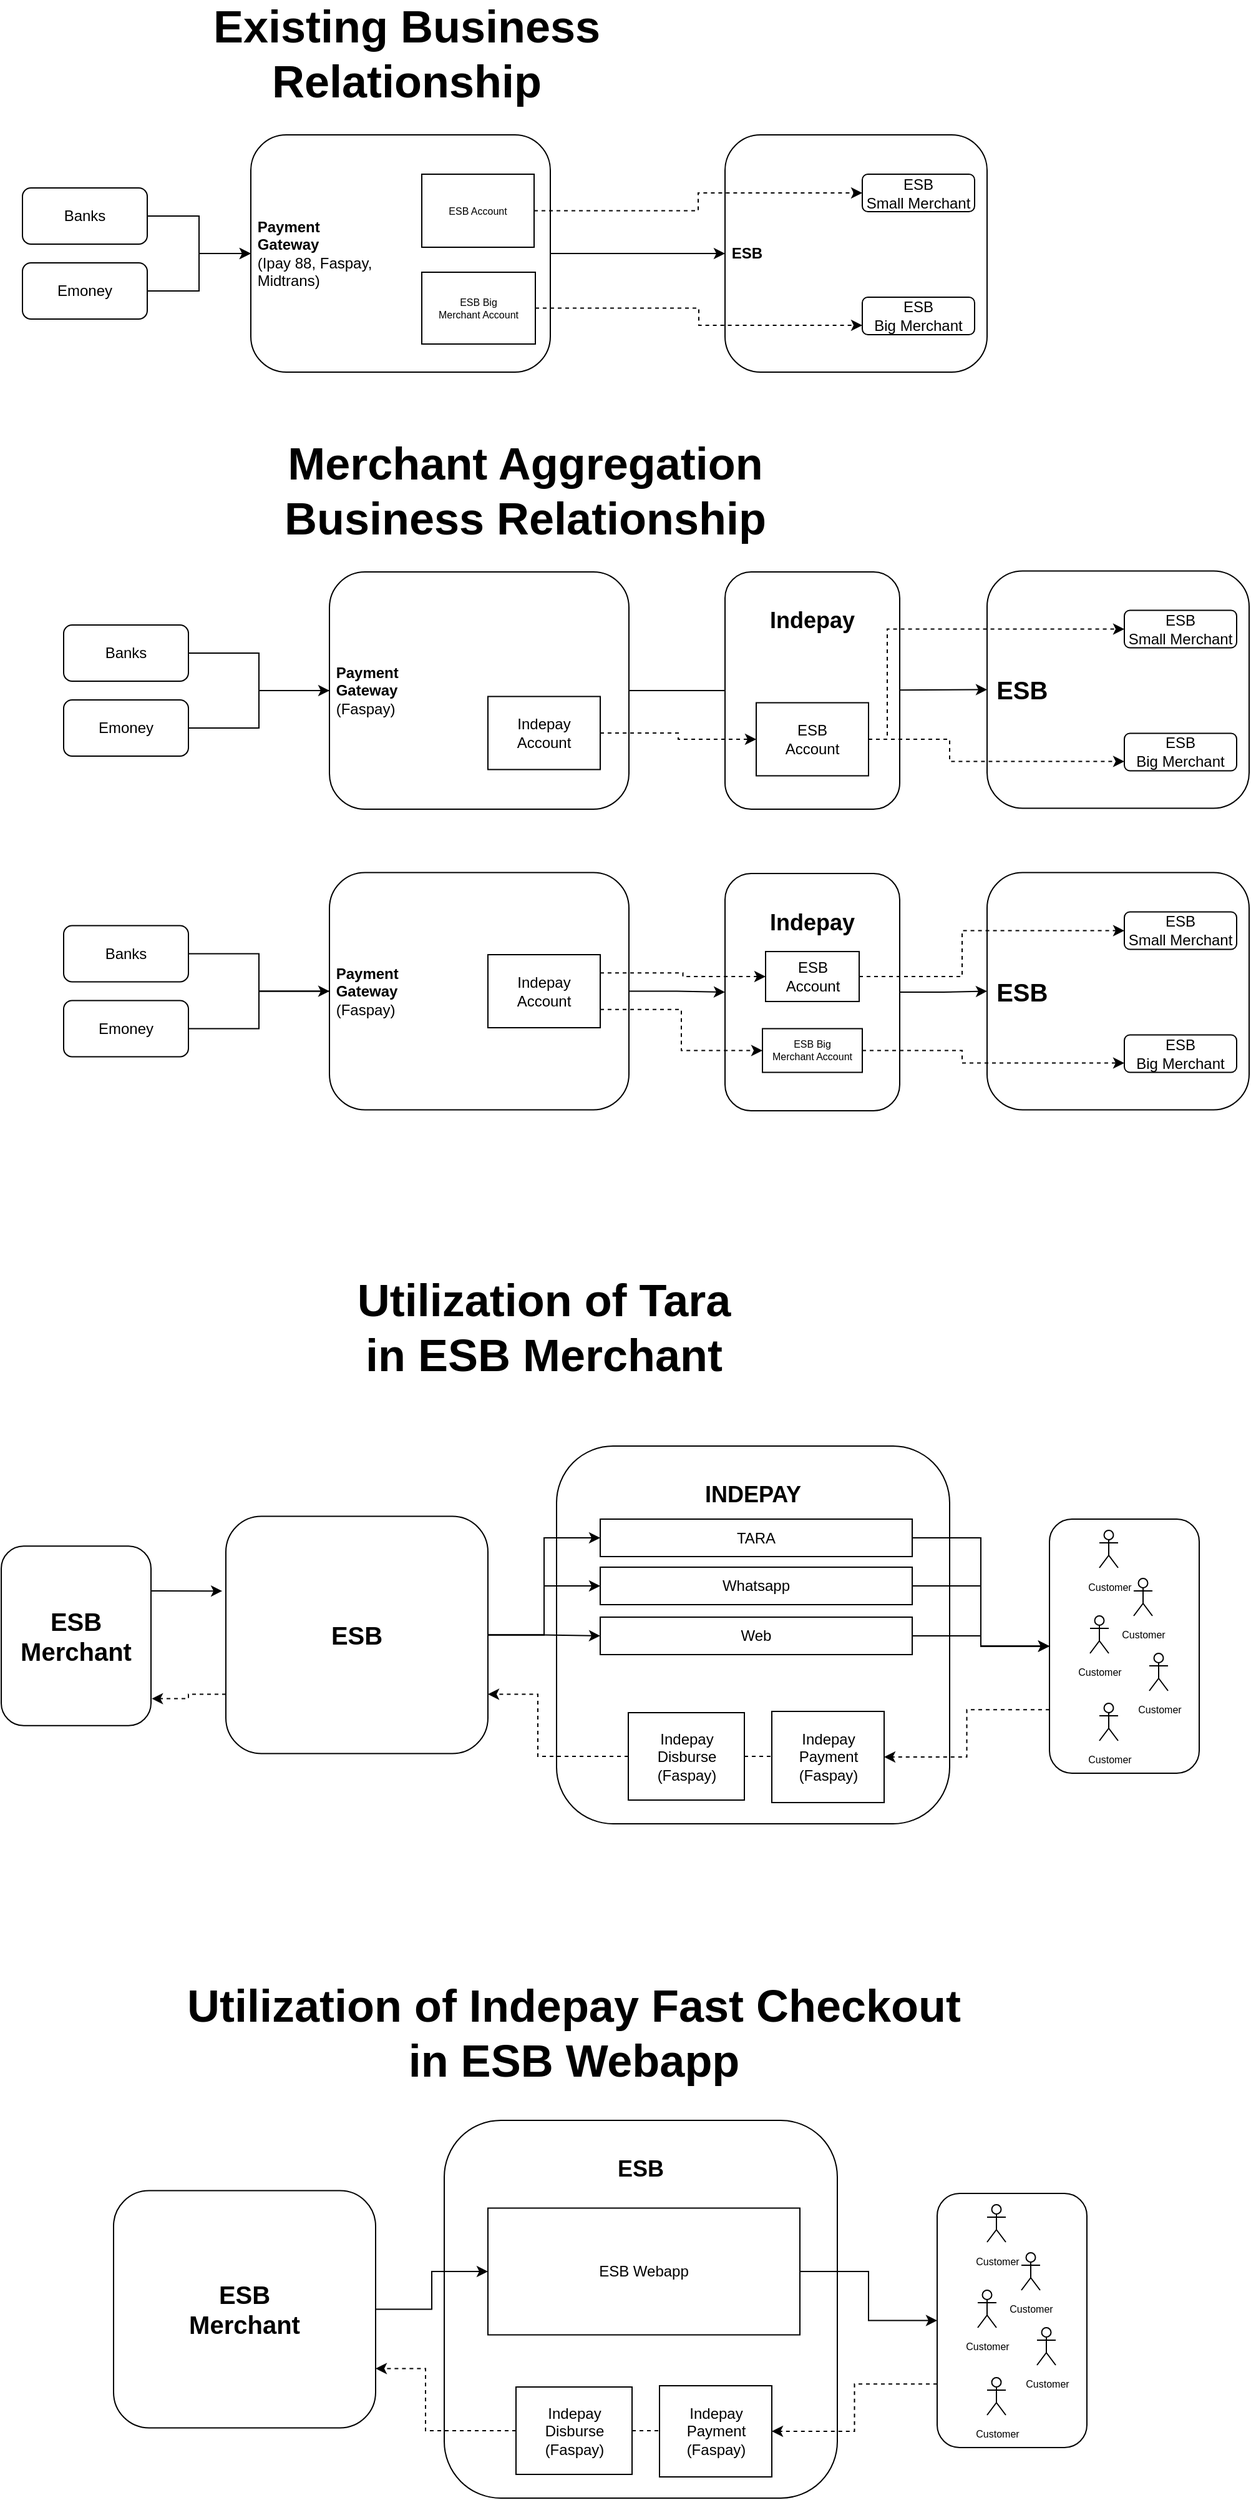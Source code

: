<mxfile version="16.6.6" type="github">
  <diagram id="QpHCLaUq6RoqsA1fP30t" name="Page-1">
    <mxGraphModel dx="1117" dy="657" grid="1" gridSize="10" guides="1" tooltips="1" connect="1" arrows="1" fold="1" page="1" pageScale="1" pageWidth="850" pageHeight="1100" math="0" shadow="0">
      <root>
        <mxCell id="0" />
        <mxCell id="1" parent="0" />
        <mxCell id="2sVnB2PPkFa4KDsbbvt0-172" value="&lt;br&gt;INDEPAY" style="rounded=1;whiteSpace=wrap;html=1;fontSize=18;fontStyle=1;verticalAlign=top;" parent="1" vertex="1">
          <mxGeometry x="465" y="1180" width="315" height="302.5" as="geometry" />
        </mxCell>
        <mxCell id="2aQXd-WrwI2MJ-AVuC0N-1" style="edgeStyle=orthogonalEdgeStyle;rounded=0;orthogonalLoop=1;jettySize=auto;html=1;exitX=0;exitY=0.75;exitDx=0;exitDy=0;dashed=1;" edge="1" parent="1" source="2sVnB2PPkFa4KDsbbvt0-183" target="2sVnB2PPkFa4KDsbbvt0-196">
          <mxGeometry relative="1" as="geometry" />
        </mxCell>
        <mxCell id="2sVnB2PPkFa4KDsbbvt0-183" value="" style="rounded=1;whiteSpace=wrap;html=1;fontSize=8;" parent="1" vertex="1">
          <mxGeometry x="860" y="1238.5" width="120" height="203.5" as="geometry" />
        </mxCell>
        <mxCell id="2sVnB2PPkFa4KDsbbvt0-143" value="&lt;b style=&quot;font-size: 20px;&quot;&gt;&lt;span style=&quot;white-space: pre; font-size: 20px;&quot;&gt; &lt;/span&gt;ESB&lt;/b&gt;" style="rounded=1;whiteSpace=wrap;html=1;align=left;fontSize=20;" parent="1" vertex="1">
          <mxGeometry x="810" y="720.75" width="210" height="190" as="geometry" />
        </mxCell>
        <mxCell id="2sVnB2PPkFa4KDsbbvt0-144" value="ESB&lt;br&gt;Small Merchant" style="rounded=1;whiteSpace=wrap;html=1;" parent="1" vertex="1">
          <mxGeometry x="920" y="752.25" width="90" height="30" as="geometry" />
        </mxCell>
        <mxCell id="2sVnB2PPkFa4KDsbbvt0-145" value="ESB&lt;br&gt;Big Merchant" style="rounded=1;whiteSpace=wrap;html=1;" parent="1" vertex="1">
          <mxGeometry x="920" y="850.75" width="90" height="30" as="geometry" />
        </mxCell>
        <mxCell id="2sVnB2PPkFa4KDsbbvt0-8" style="edgeStyle=orthogonalEdgeStyle;rounded=0;orthogonalLoop=1;jettySize=auto;html=1;exitX=1;exitY=0.5;exitDx=0;exitDy=0;entryX=0;entryY=0.5;entryDx=0;entryDy=0;" parent="1" source="2sVnB2PPkFa4KDsbbvt0-1" target="2sVnB2PPkFa4KDsbbvt0-2" edge="1">
          <mxGeometry relative="1" as="geometry" />
        </mxCell>
        <mxCell id="2sVnB2PPkFa4KDsbbvt0-1" value="Banks" style="rounded=1;whiteSpace=wrap;html=1;" parent="1" vertex="1">
          <mxGeometry x="37" y="172.5" width="100" height="45" as="geometry" />
        </mxCell>
        <mxCell id="2sVnB2PPkFa4KDsbbvt0-99" style="edgeStyle=orthogonalEdgeStyle;rounded=0;orthogonalLoop=1;jettySize=auto;html=1;exitX=1;exitY=0.5;exitDx=0;exitDy=0;entryX=0;entryY=0.5;entryDx=0;entryDy=0;fontSize=9;" parent="1" source="2sVnB2PPkFa4KDsbbvt0-2" target="2sVnB2PPkFa4KDsbbvt0-3" edge="1">
          <mxGeometry relative="1" as="geometry" />
        </mxCell>
        <mxCell id="2sVnB2PPkFa4KDsbbvt0-2" value="&lt;span style=&quot;font-weight: bold ; white-space: pre&quot;&gt; &lt;/span&gt;&lt;b&gt;Payment&lt;/b&gt;&lt;br&gt;&lt;span style=&quot;font-weight: bold ; white-space: pre&quot;&gt; &lt;/span&gt;&lt;b&gt;Gateway&lt;/b&gt;&lt;br&gt;&lt;div&gt;&lt;span style=&quot;white-space: pre&quot;&gt; &lt;/span&gt;&lt;span&gt;(Ipay 88, Faspay,&lt;/span&gt;&lt;/div&gt;&lt;div&gt;&lt;span&gt;&lt;span style=&quot;white-space: pre&quot;&gt; &lt;/span&gt;Midtrans)&lt;/span&gt;&lt;/div&gt;" style="rounded=1;whiteSpace=wrap;html=1;align=left;" parent="1" vertex="1">
          <mxGeometry x="220" y="130" width="240" height="190" as="geometry" />
        </mxCell>
        <mxCell id="2sVnB2PPkFa4KDsbbvt0-3" value="&lt;b&gt;&lt;span style=&quot;white-space: pre&quot;&gt; &lt;/span&gt;ESB&lt;/b&gt;" style="rounded=1;whiteSpace=wrap;html=1;align=left;" parent="1" vertex="1">
          <mxGeometry x="600" y="130" width="210" height="190" as="geometry" />
        </mxCell>
        <mxCell id="2sVnB2PPkFa4KDsbbvt0-4" value="ESB&lt;br&gt;Small Merchant" style="rounded=1;whiteSpace=wrap;html=1;" parent="1" vertex="1">
          <mxGeometry x="710" y="161.5" width="90" height="30" as="geometry" />
        </mxCell>
        <mxCell id="2sVnB2PPkFa4KDsbbvt0-5" value="ESB&lt;br&gt;Big Merchant" style="rounded=1;whiteSpace=wrap;html=1;" parent="1" vertex="1">
          <mxGeometry x="710" y="260" width="90" height="30" as="geometry" />
        </mxCell>
        <mxCell id="2sVnB2PPkFa4KDsbbvt0-9" style="edgeStyle=orthogonalEdgeStyle;rounded=0;orthogonalLoop=1;jettySize=auto;html=1;exitX=1;exitY=0.5;exitDx=0;exitDy=0;entryX=0;entryY=0.5;entryDx=0;entryDy=0;" parent="1" source="2sVnB2PPkFa4KDsbbvt0-6" target="2sVnB2PPkFa4KDsbbvt0-2" edge="1">
          <mxGeometry relative="1" as="geometry" />
        </mxCell>
        <mxCell id="2sVnB2PPkFa4KDsbbvt0-6" value="Emoney" style="rounded=1;whiteSpace=wrap;html=1;" parent="1" vertex="1">
          <mxGeometry x="37" y="232.5" width="100" height="45" as="geometry" />
        </mxCell>
        <mxCell id="2sVnB2PPkFa4KDsbbvt0-100" style="edgeStyle=orthogonalEdgeStyle;rounded=0;orthogonalLoop=1;jettySize=auto;html=1;exitX=1;exitY=0.5;exitDx=0;exitDy=0;fontSize=9;dashed=1;" parent="1" source="2sVnB2PPkFa4KDsbbvt0-14" target="2sVnB2PPkFa4KDsbbvt0-4" edge="1">
          <mxGeometry relative="1" as="geometry" />
        </mxCell>
        <mxCell id="2sVnB2PPkFa4KDsbbvt0-14" value="ESB Account" style="rounded=0;whiteSpace=wrap;html=1;fontSize=8;" parent="1" vertex="1">
          <mxGeometry x="357" y="161.5" width="90" height="58.5" as="geometry" />
        </mxCell>
        <mxCell id="2sVnB2PPkFa4KDsbbvt0-101" style="edgeStyle=orthogonalEdgeStyle;rounded=0;orthogonalLoop=1;jettySize=auto;html=1;exitX=1;exitY=0.5;exitDx=0;exitDy=0;entryX=0;entryY=0.75;entryDx=0;entryDy=0;fontSize=9;dashed=1;" parent="1" source="2sVnB2PPkFa4KDsbbvt0-15" target="2sVnB2PPkFa4KDsbbvt0-5" edge="1">
          <mxGeometry relative="1" as="geometry" />
        </mxCell>
        <mxCell id="2sVnB2PPkFa4KDsbbvt0-15" value="ESB Big&lt;br&gt;Merchant Account" style="rounded=0;whiteSpace=wrap;html=1;fontSize=8;" parent="1" vertex="1">
          <mxGeometry x="357" y="240" width="91" height="57.5" as="geometry" />
        </mxCell>
        <mxCell id="2sVnB2PPkFa4KDsbbvt0-19" value="Existing Business Relationship" style="text;html=1;strokeColor=none;fillColor=none;align=center;verticalAlign=middle;whiteSpace=wrap;rounded=0;fontSize=36;fontStyle=1" parent="1" vertex="1">
          <mxGeometry x="180" y="50" width="330" height="30" as="geometry" />
        </mxCell>
        <mxCell id="2sVnB2PPkFa4KDsbbvt0-20" value="Merchant Aggregation&lt;br&gt;Business Relationship" style="text;html=1;strokeColor=none;fillColor=none;align=center;verticalAlign=middle;whiteSpace=wrap;rounded=0;fontSize=36;fontStyle=1" parent="1" vertex="1">
          <mxGeometry x="150" y="400" width="580" height="30" as="geometry" />
        </mxCell>
        <mxCell id="2sVnB2PPkFa4KDsbbvt0-21" style="edgeStyle=orthogonalEdgeStyle;rounded=0;orthogonalLoop=1;jettySize=auto;html=1;exitX=1;exitY=0.5;exitDx=0;exitDy=0;" parent="1" source="2sVnB2PPkFa4KDsbbvt0-22" target="2sVnB2PPkFa4KDsbbvt0-103" edge="1">
          <mxGeometry relative="1" as="geometry">
            <mxPoint x="200" y="570" as="targetPoint" />
          </mxGeometry>
        </mxCell>
        <mxCell id="2sVnB2PPkFa4KDsbbvt0-22" value="Banks" style="rounded=1;whiteSpace=wrap;html=1;" parent="1" vertex="1">
          <mxGeometry x="70" y="522.5" width="100" height="45" as="geometry" />
        </mxCell>
        <mxCell id="2sVnB2PPkFa4KDsbbvt0-29" value="Emoney" style="rounded=1;whiteSpace=wrap;html=1;" parent="1" vertex="1">
          <mxGeometry x="70" y="582.5" width="100" height="45" as="geometry" />
        </mxCell>
        <mxCell id="2sVnB2PPkFa4KDsbbvt0-38" value="" style="edgeStyle=orthogonalEdgeStyle;rounded=0;orthogonalLoop=1;jettySize=auto;html=1;exitX=1;exitY=0.5;exitDx=0;exitDy=0;entryX=0;entryY=0.5;entryDx=0;entryDy=0;endArrow=none;" parent="1" source="2sVnB2PPkFa4KDsbbvt0-29" target="2sVnB2PPkFa4KDsbbvt0-103" edge="1">
          <mxGeometry relative="1" as="geometry">
            <mxPoint x="137" y="587.5" as="sourcePoint" />
            <mxPoint x="200" y="570" as="targetPoint" />
          </mxGeometry>
        </mxCell>
        <mxCell id="2sVnB2PPkFa4KDsbbvt0-102" style="edgeStyle=orthogonalEdgeStyle;rounded=0;orthogonalLoop=1;jettySize=auto;html=1;exitX=1;exitY=0.5;exitDx=0;exitDy=0;entryX=0;entryY=0.5;entryDx=0;entryDy=0;fontSize=9;" parent="1" source="2sVnB2PPkFa4KDsbbvt0-103" target="2sVnB2PPkFa4KDsbbvt0-104" edge="1">
          <mxGeometry relative="1" as="geometry" />
        </mxCell>
        <mxCell id="2sVnB2PPkFa4KDsbbvt0-103" value="&lt;span style=&quot;font-weight: bold ; white-space: pre&quot;&gt; &lt;/span&gt;&lt;b&gt;Payment&lt;/b&gt;&lt;br&gt;&lt;span style=&quot;font-weight: bold ; white-space: pre&quot;&gt; &lt;/span&gt;&lt;b&gt;Gateway&lt;/b&gt;&lt;br&gt;&lt;div&gt;&lt;span style=&quot;white-space: pre&quot;&gt; &lt;/span&gt;&lt;span&gt;(Faspay&lt;/span&gt;&lt;span&gt;)&lt;/span&gt;&lt;/div&gt;" style="rounded=1;whiteSpace=wrap;html=1;align=left;" parent="1" vertex="1">
          <mxGeometry x="283" y="480" width="240" height="190" as="geometry" />
        </mxCell>
        <mxCell id="2sVnB2PPkFa4KDsbbvt0-104" value="&lt;b style=&quot;font-size: 20px;&quot;&gt;&lt;span style=&quot;white-space: pre; font-size: 20px;&quot;&gt; &lt;/span&gt;ESB&lt;/b&gt;" style="rounded=1;whiteSpace=wrap;html=1;align=left;fontSize=20;" parent="1" vertex="1">
          <mxGeometry x="810" y="479.25" width="210" height="190" as="geometry" />
        </mxCell>
        <mxCell id="2sVnB2PPkFa4KDsbbvt0-105" value="ESB&lt;br&gt;Small Merchant" style="rounded=1;whiteSpace=wrap;html=1;" parent="1" vertex="1">
          <mxGeometry x="920" y="510.75" width="90" height="30" as="geometry" />
        </mxCell>
        <mxCell id="2sVnB2PPkFa4KDsbbvt0-106" value="ESB&lt;br&gt;Big Merchant" style="rounded=1;whiteSpace=wrap;html=1;" parent="1" vertex="1">
          <mxGeometry x="920" y="609.25" width="90" height="30" as="geometry" />
        </mxCell>
        <mxCell id="2sVnB2PPkFa4KDsbbvt0-108" value="Indepay Account" style="rounded=0;whiteSpace=wrap;html=1;fontSize=12;" parent="1" vertex="1">
          <mxGeometry x="410" y="579.75" width="90" height="58.5" as="geometry" />
        </mxCell>
        <mxCell id="2sVnB2PPkFa4KDsbbvt0-135" value="&lt;br&gt;Indepay" style="rounded=1;whiteSpace=wrap;html=1;fontSize=18;fontStyle=1;verticalAlign=top;" parent="1" vertex="1">
          <mxGeometry x="600" y="480" width="140" height="190" as="geometry" />
        </mxCell>
        <mxCell id="2sVnB2PPkFa4KDsbbvt0-137" style="edgeStyle=orthogonalEdgeStyle;rounded=0;orthogonalLoop=1;jettySize=auto;html=1;exitX=1;exitY=0.5;exitDx=0;exitDy=0;" parent="1" source="2sVnB2PPkFa4KDsbbvt0-138" target="2sVnB2PPkFa4KDsbbvt0-142" edge="1">
          <mxGeometry relative="1" as="geometry">
            <mxPoint x="200" y="810.75" as="targetPoint" />
          </mxGeometry>
        </mxCell>
        <mxCell id="2sVnB2PPkFa4KDsbbvt0-138" value="Banks" style="rounded=1;whiteSpace=wrap;html=1;" parent="1" vertex="1">
          <mxGeometry x="70" y="763.25" width="100" height="45" as="geometry" />
        </mxCell>
        <mxCell id="2sVnB2PPkFa4KDsbbvt0-139" value="Emoney" style="rounded=1;whiteSpace=wrap;html=1;" parent="1" vertex="1">
          <mxGeometry x="70" y="823.25" width="100" height="45" as="geometry" />
        </mxCell>
        <mxCell id="2sVnB2PPkFa4KDsbbvt0-140" value="" style="edgeStyle=orthogonalEdgeStyle;rounded=0;orthogonalLoop=1;jettySize=auto;html=1;exitX=1;exitY=0.5;exitDx=0;exitDy=0;entryX=0;entryY=0.5;entryDx=0;entryDy=0;endArrow=none;" parent="1" source="2sVnB2PPkFa4KDsbbvt0-139" target="2sVnB2PPkFa4KDsbbvt0-142" edge="1">
          <mxGeometry relative="1" as="geometry">
            <mxPoint x="137" y="828.25" as="sourcePoint" />
            <mxPoint x="200" y="810.75" as="targetPoint" />
          </mxGeometry>
        </mxCell>
        <mxCell id="2aQXd-WrwI2MJ-AVuC0N-31" style="edgeStyle=orthogonalEdgeStyle;rounded=0;orthogonalLoop=1;jettySize=auto;html=1;exitX=1;exitY=0.5;exitDx=0;exitDy=0;entryX=0;entryY=0.5;entryDx=0;entryDy=0;" edge="1" parent="1" source="2sVnB2PPkFa4KDsbbvt0-142" target="2sVnB2PPkFa4KDsbbvt0-147">
          <mxGeometry relative="1" as="geometry" />
        </mxCell>
        <mxCell id="2sVnB2PPkFa4KDsbbvt0-142" value="&lt;span style=&quot;font-weight: bold ; white-space: pre&quot;&gt; &lt;/span&gt;&lt;b&gt;Payment&lt;/b&gt;&lt;br&gt;&lt;span style=&quot;font-weight: bold ; white-space: pre&quot;&gt; &lt;/span&gt;&lt;b&gt;Gateway&lt;/b&gt;&lt;br&gt;&lt;div&gt;&lt;span style=&quot;white-space: pre&quot;&gt; &lt;/span&gt;&lt;span&gt;(Faspay&lt;/span&gt;&lt;span&gt;)&lt;/span&gt;&lt;/div&gt;" style="rounded=1;whiteSpace=wrap;html=1;align=left;" parent="1" vertex="1">
          <mxGeometry x="283" y="720.75" width="240" height="190" as="geometry" />
        </mxCell>
        <mxCell id="2sVnB2PPkFa4KDsbbvt0-146" value="Indepay Account" style="rounded=0;whiteSpace=wrap;html=1;fontSize=12;" parent="1" vertex="1">
          <mxGeometry x="410" y="786.5" width="90" height="58.5" as="geometry" />
        </mxCell>
        <mxCell id="2aQXd-WrwI2MJ-AVuC0N-39" style="edgeStyle=orthogonalEdgeStyle;rounded=0;orthogonalLoop=1;jettySize=auto;html=1;entryX=0;entryY=0.5;entryDx=0;entryDy=0;" edge="1" parent="1" source="2sVnB2PPkFa4KDsbbvt0-147" target="2sVnB2PPkFa4KDsbbvt0-143">
          <mxGeometry relative="1" as="geometry" />
        </mxCell>
        <mxCell id="2sVnB2PPkFa4KDsbbvt0-147" value="&lt;br&gt;Indepay" style="rounded=1;whiteSpace=wrap;html=1;fontSize=18;fontStyle=1;verticalAlign=top;" parent="1" vertex="1">
          <mxGeometry x="600" y="721.5" width="140" height="190" as="geometry" />
        </mxCell>
        <mxCell id="2sVnB2PPkFa4KDsbbvt0-150" value="Utilization of Tara&lt;br&gt;in ESB Merchant" style="text;html=1;strokeColor=none;fillColor=none;align=center;verticalAlign=middle;whiteSpace=wrap;rounded=0;fontSize=36;fontStyle=1" parent="1" vertex="1">
          <mxGeometry x="165" y="1070" width="580" height="30" as="geometry" />
        </mxCell>
        <mxCell id="2sVnB2PPkFa4KDsbbvt0-198" style="edgeStyle=orthogonalEdgeStyle;rounded=0;orthogonalLoop=1;jettySize=auto;html=1;exitX=1;exitY=0.5;exitDx=0;exitDy=0;entryX=0;entryY=0.5;entryDx=0;entryDy=0;fontSize=8;" parent="1" source="2sVnB2PPkFa4KDsbbvt0-169" target="2sVnB2PPkFa4KDsbbvt0-173" edge="1">
          <mxGeometry relative="1" as="geometry" />
        </mxCell>
        <mxCell id="2sVnB2PPkFa4KDsbbvt0-199" style="edgeStyle=orthogonalEdgeStyle;rounded=0;orthogonalLoop=1;jettySize=auto;html=1;exitX=1;exitY=0.5;exitDx=0;exitDy=0;fontSize=8;" parent="1" source="2sVnB2PPkFa4KDsbbvt0-169" target="2sVnB2PPkFa4KDsbbvt0-174" edge="1">
          <mxGeometry relative="1" as="geometry" />
        </mxCell>
        <mxCell id="2sVnB2PPkFa4KDsbbvt0-200" style="edgeStyle=orthogonalEdgeStyle;rounded=0;orthogonalLoop=1;jettySize=auto;html=1;exitX=1;exitY=0.5;exitDx=0;exitDy=0;fontSize=8;" parent="1" source="2sVnB2PPkFa4KDsbbvt0-169" target="2sVnB2PPkFa4KDsbbvt0-175" edge="1">
          <mxGeometry relative="1" as="geometry" />
        </mxCell>
        <mxCell id="2aQXd-WrwI2MJ-AVuC0N-29" style="edgeStyle=orthogonalEdgeStyle;rounded=0;orthogonalLoop=1;jettySize=auto;html=1;exitX=0;exitY=0.75;exitDx=0;exitDy=0;entryX=1.005;entryY=0.85;entryDx=0;entryDy=0;entryPerimeter=0;dashed=1;" edge="1" parent="1" source="2sVnB2PPkFa4KDsbbvt0-169" target="2aQXd-WrwI2MJ-AVuC0N-26">
          <mxGeometry relative="1" as="geometry" />
        </mxCell>
        <mxCell id="2sVnB2PPkFa4KDsbbvt0-169" value="&lt;b style=&quot;font-size: 20px&quot;&gt;ESB&lt;/b&gt;" style="rounded=1;whiteSpace=wrap;html=1;align=center;fontSize=20;" parent="1" vertex="1">
          <mxGeometry x="200" y="1236.25" width="210" height="190" as="geometry" />
        </mxCell>
        <mxCell id="2sVnB2PPkFa4KDsbbvt0-193" style="edgeStyle=orthogonalEdgeStyle;rounded=0;orthogonalLoop=1;jettySize=auto;html=1;exitX=1;exitY=0.5;exitDx=0;exitDy=0;entryX=0;entryY=0.5;entryDx=0;entryDy=0;fontSize=8;" parent="1" source="2sVnB2PPkFa4KDsbbvt0-173" target="2sVnB2PPkFa4KDsbbvt0-183" edge="1">
          <mxGeometry relative="1" as="geometry" />
        </mxCell>
        <mxCell id="2sVnB2PPkFa4KDsbbvt0-173" value="TARA" style="rounded=0;whiteSpace=wrap;html=1;fontSize=12;" parent="1" vertex="1">
          <mxGeometry x="500" y="1238.5" width="250" height="30" as="geometry" />
        </mxCell>
        <mxCell id="2sVnB2PPkFa4KDsbbvt0-194" style="edgeStyle=orthogonalEdgeStyle;rounded=0;orthogonalLoop=1;jettySize=auto;html=1;exitX=1;exitY=0.5;exitDx=0;exitDy=0;entryX=0;entryY=0.5;entryDx=0;entryDy=0;fontSize=8;" parent="1" source="2sVnB2PPkFa4KDsbbvt0-174" target="2sVnB2PPkFa4KDsbbvt0-183" edge="1">
          <mxGeometry relative="1" as="geometry" />
        </mxCell>
        <mxCell id="2sVnB2PPkFa4KDsbbvt0-174" value="Whatsapp" style="rounded=0;whiteSpace=wrap;html=1;fontSize=12;" parent="1" vertex="1">
          <mxGeometry x="500" y="1277" width="250" height="30" as="geometry" />
        </mxCell>
        <mxCell id="2sVnB2PPkFa4KDsbbvt0-195" style="edgeStyle=orthogonalEdgeStyle;rounded=0;orthogonalLoop=1;jettySize=auto;html=1;exitX=1;exitY=0.5;exitDx=0;exitDy=0;fontSize=8;" parent="1" source="2sVnB2PPkFa4KDsbbvt0-175" target="2sVnB2PPkFa4KDsbbvt0-183" edge="1">
          <mxGeometry relative="1" as="geometry" />
        </mxCell>
        <mxCell id="2sVnB2PPkFa4KDsbbvt0-175" value="Web" style="rounded=0;whiteSpace=wrap;html=1;fontSize=12;" parent="1" vertex="1">
          <mxGeometry x="500" y="1317" width="250" height="30" as="geometry" />
        </mxCell>
        <mxCell id="2sVnB2PPkFa4KDsbbvt0-178" value="&lt;font style=&quot;font-size: 8px&quot;&gt;Customer&lt;/font&gt;" style="shape=umlActor;verticalLabelPosition=bottom;verticalAlign=top;html=1;outlineConnect=0;fontSize=12;" parent="1" vertex="1">
          <mxGeometry x="900" y="1247.5" width="15" height="30" as="geometry" />
        </mxCell>
        <mxCell id="2sVnB2PPkFa4KDsbbvt0-179" value="&lt;font style=&quot;font-size: 8px&quot;&gt;Customer&lt;/font&gt;" style="shape=umlActor;verticalLabelPosition=bottom;verticalAlign=top;html=1;outlineConnect=0;fontSize=12;" parent="1" vertex="1">
          <mxGeometry x="927.5" y="1286" width="15" height="30" as="geometry" />
        </mxCell>
        <mxCell id="2sVnB2PPkFa4KDsbbvt0-180" value="&lt;font style=&quot;font-size: 8px&quot;&gt;Customer&lt;/font&gt;" style="shape=umlActor;verticalLabelPosition=bottom;verticalAlign=top;html=1;outlineConnect=0;fontSize=12;" parent="1" vertex="1">
          <mxGeometry x="892.5" y="1316" width="15" height="30" as="geometry" />
        </mxCell>
        <mxCell id="2sVnB2PPkFa4KDsbbvt0-181" value="&lt;font style=&quot;font-size: 8px&quot;&gt;Customer&lt;/font&gt;" style="shape=umlActor;verticalLabelPosition=bottom;verticalAlign=top;html=1;outlineConnect=0;fontSize=12;" parent="1" vertex="1">
          <mxGeometry x="940" y="1346" width="15" height="30" as="geometry" />
        </mxCell>
        <mxCell id="2sVnB2PPkFa4KDsbbvt0-182" value="&lt;font style=&quot;font-size: 8px&quot;&gt;Customer&lt;/font&gt;" style="shape=umlActor;verticalLabelPosition=bottom;verticalAlign=top;html=1;outlineConnect=0;fontSize=12;" parent="1" vertex="1">
          <mxGeometry x="900" y="1386" width="15" height="30" as="geometry" />
        </mxCell>
        <mxCell id="2sVnB2PPkFa4KDsbbvt0-196" value="Indepay&lt;br&gt;Payment&lt;br&gt;(Faspay)" style="rounded=0;whiteSpace=wrap;html=1;fontSize=12;" parent="1" vertex="1">
          <mxGeometry x="637.5" y="1392.5" width="90" height="73" as="geometry" />
        </mxCell>
        <mxCell id="2sVnB2PPkFa4KDsbbvt0-202" style="edgeStyle=orthogonalEdgeStyle;rounded=0;orthogonalLoop=1;jettySize=auto;html=1;exitX=1;exitY=0.5;exitDx=0;exitDy=0;entryX=0;entryY=0.5;entryDx=0;entryDy=0;fontSize=8;dashed=1;endArrow=none;endFill=0;" parent="1" source="2sVnB2PPkFa4KDsbbvt0-197" target="2sVnB2PPkFa4KDsbbvt0-196" edge="1">
          <mxGeometry relative="1" as="geometry" />
        </mxCell>
        <mxCell id="2aQXd-WrwI2MJ-AVuC0N-2" style="edgeStyle=orthogonalEdgeStyle;rounded=0;orthogonalLoop=1;jettySize=auto;html=1;exitX=0;exitY=0.5;exitDx=0;exitDy=0;entryX=1;entryY=0.75;entryDx=0;entryDy=0;dashed=1;" edge="1" parent="1" source="2sVnB2PPkFa4KDsbbvt0-197" target="2sVnB2PPkFa4KDsbbvt0-169">
          <mxGeometry relative="1" as="geometry">
            <Array as="points">
              <mxPoint x="450" y="1428.5" />
              <mxPoint x="450" y="1378.5" />
            </Array>
          </mxGeometry>
        </mxCell>
        <mxCell id="2sVnB2PPkFa4KDsbbvt0-197" value="Indepay&lt;br&gt;Disburse&lt;br&gt;(Faspay)" style="rounded=0;whiteSpace=wrap;html=1;fontSize=12;" parent="1" vertex="1">
          <mxGeometry x="522.5" y="1393.5" width="93" height="70" as="geometry" />
        </mxCell>
        <mxCell id="2aQXd-WrwI2MJ-AVuC0N-3" value="Utilization of Indepay Fast Checkout&lt;br&gt;in ESB Webapp" style="text;html=1;strokeColor=none;fillColor=none;align=center;verticalAlign=middle;whiteSpace=wrap;rounded=0;fontSize=36;fontStyle=1" vertex="1" parent="1">
          <mxGeometry x="154" y="1635" width="650" height="30" as="geometry" />
        </mxCell>
        <mxCell id="2aQXd-WrwI2MJ-AVuC0N-4" value="&lt;br&gt;ESB" style="rounded=1;whiteSpace=wrap;html=1;fontSize=18;fontStyle=1;verticalAlign=top;" vertex="1" parent="1">
          <mxGeometry x="375" y="1720" width="315" height="302.5" as="geometry" />
        </mxCell>
        <mxCell id="2aQXd-WrwI2MJ-AVuC0N-5" style="edgeStyle=orthogonalEdgeStyle;rounded=0;orthogonalLoop=1;jettySize=auto;html=1;exitX=0;exitY=0.75;exitDx=0;exitDy=0;dashed=1;" edge="1" parent="1" source="2aQXd-WrwI2MJ-AVuC0N-6" target="2aQXd-WrwI2MJ-AVuC0N-22">
          <mxGeometry relative="1" as="geometry" />
        </mxCell>
        <mxCell id="2aQXd-WrwI2MJ-AVuC0N-6" value="" style="rounded=1;whiteSpace=wrap;html=1;fontSize=8;" vertex="1" parent="1">
          <mxGeometry x="770" y="1778.5" width="120" height="203.5" as="geometry" />
        </mxCell>
        <mxCell id="2aQXd-WrwI2MJ-AVuC0N-7" style="edgeStyle=orthogonalEdgeStyle;rounded=0;orthogonalLoop=1;jettySize=auto;html=1;exitX=1;exitY=0.5;exitDx=0;exitDy=0;entryX=0;entryY=0.5;entryDx=0;entryDy=0;fontSize=8;" edge="1" parent="1" source="2aQXd-WrwI2MJ-AVuC0N-10" target="2aQXd-WrwI2MJ-AVuC0N-12">
          <mxGeometry relative="1" as="geometry" />
        </mxCell>
        <mxCell id="2aQXd-WrwI2MJ-AVuC0N-10" value="&lt;b style=&quot;font-size: 20px&quot;&gt;ESB&lt;br&gt;Merchant&lt;br&gt;&lt;/b&gt;" style="rounded=1;whiteSpace=wrap;html=1;align=center;fontSize=20;" vertex="1" parent="1">
          <mxGeometry x="110" y="1776.25" width="210" height="190" as="geometry" />
        </mxCell>
        <mxCell id="2aQXd-WrwI2MJ-AVuC0N-11" style="edgeStyle=orthogonalEdgeStyle;rounded=0;orthogonalLoop=1;jettySize=auto;html=1;exitX=1;exitY=0.5;exitDx=0;exitDy=0;entryX=0;entryY=0.5;entryDx=0;entryDy=0;fontSize=8;" edge="1" parent="1" source="2aQXd-WrwI2MJ-AVuC0N-12" target="2aQXd-WrwI2MJ-AVuC0N-6">
          <mxGeometry relative="1" as="geometry" />
        </mxCell>
        <mxCell id="2aQXd-WrwI2MJ-AVuC0N-12" value="ESB Webapp" style="rounded=0;whiteSpace=wrap;html=1;fontSize=12;" vertex="1" parent="1">
          <mxGeometry x="410" y="1790.25" width="250" height="101.5" as="geometry" />
        </mxCell>
        <mxCell id="2aQXd-WrwI2MJ-AVuC0N-17" value="&lt;font style=&quot;font-size: 8px&quot;&gt;Customer&lt;/font&gt;" style="shape=umlActor;verticalLabelPosition=bottom;verticalAlign=top;html=1;outlineConnect=0;fontSize=12;" vertex="1" parent="1">
          <mxGeometry x="810" y="1787.5" width="15" height="30" as="geometry" />
        </mxCell>
        <mxCell id="2aQXd-WrwI2MJ-AVuC0N-18" value="&lt;font style=&quot;font-size: 8px&quot;&gt;Customer&lt;/font&gt;" style="shape=umlActor;verticalLabelPosition=bottom;verticalAlign=top;html=1;outlineConnect=0;fontSize=12;" vertex="1" parent="1">
          <mxGeometry x="837.5" y="1826" width="15" height="30" as="geometry" />
        </mxCell>
        <mxCell id="2aQXd-WrwI2MJ-AVuC0N-19" value="&lt;font style=&quot;font-size: 8px&quot;&gt;Customer&lt;/font&gt;" style="shape=umlActor;verticalLabelPosition=bottom;verticalAlign=top;html=1;outlineConnect=0;fontSize=12;" vertex="1" parent="1">
          <mxGeometry x="802.5" y="1856" width="15" height="30" as="geometry" />
        </mxCell>
        <mxCell id="2aQXd-WrwI2MJ-AVuC0N-20" value="&lt;font style=&quot;font-size: 8px&quot;&gt;Customer&lt;/font&gt;" style="shape=umlActor;verticalLabelPosition=bottom;verticalAlign=top;html=1;outlineConnect=0;fontSize=12;" vertex="1" parent="1">
          <mxGeometry x="850" y="1886" width="15" height="30" as="geometry" />
        </mxCell>
        <mxCell id="2aQXd-WrwI2MJ-AVuC0N-21" value="&lt;font style=&quot;font-size: 8px&quot;&gt;Customer&lt;/font&gt;" style="shape=umlActor;verticalLabelPosition=bottom;verticalAlign=top;html=1;outlineConnect=0;fontSize=12;" vertex="1" parent="1">
          <mxGeometry x="810" y="1926" width="15" height="30" as="geometry" />
        </mxCell>
        <mxCell id="2aQXd-WrwI2MJ-AVuC0N-22" value="Indepay&lt;br&gt;Payment&lt;br&gt;(Faspay)" style="rounded=0;whiteSpace=wrap;html=1;fontSize=12;" vertex="1" parent="1">
          <mxGeometry x="547.5" y="1932.5" width="90" height="73" as="geometry" />
        </mxCell>
        <mxCell id="2aQXd-WrwI2MJ-AVuC0N-23" style="edgeStyle=orthogonalEdgeStyle;rounded=0;orthogonalLoop=1;jettySize=auto;html=1;exitX=1;exitY=0.5;exitDx=0;exitDy=0;entryX=0;entryY=0.5;entryDx=0;entryDy=0;fontSize=8;dashed=1;endArrow=none;endFill=0;" edge="1" parent="1" source="2aQXd-WrwI2MJ-AVuC0N-25" target="2aQXd-WrwI2MJ-AVuC0N-22">
          <mxGeometry relative="1" as="geometry" />
        </mxCell>
        <mxCell id="2aQXd-WrwI2MJ-AVuC0N-24" style="edgeStyle=orthogonalEdgeStyle;rounded=0;orthogonalLoop=1;jettySize=auto;html=1;exitX=0;exitY=0.5;exitDx=0;exitDy=0;entryX=1;entryY=0.75;entryDx=0;entryDy=0;dashed=1;" edge="1" parent="1" source="2aQXd-WrwI2MJ-AVuC0N-25" target="2aQXd-WrwI2MJ-AVuC0N-10">
          <mxGeometry relative="1" as="geometry">
            <Array as="points">
              <mxPoint x="360" y="1968.5" />
              <mxPoint x="360" y="1918.5" />
            </Array>
          </mxGeometry>
        </mxCell>
        <mxCell id="2aQXd-WrwI2MJ-AVuC0N-25" value="Indepay&lt;br&gt;Disburse&lt;br&gt;(Faspay)" style="rounded=0;whiteSpace=wrap;html=1;fontSize=12;" vertex="1" parent="1">
          <mxGeometry x="432.5" y="1933.5" width="93" height="70" as="geometry" />
        </mxCell>
        <mxCell id="2aQXd-WrwI2MJ-AVuC0N-28" style="edgeStyle=orthogonalEdgeStyle;rounded=0;orthogonalLoop=1;jettySize=auto;html=1;exitX=1;exitY=0.25;exitDx=0;exitDy=0;entryX=-0.014;entryY=0.315;entryDx=0;entryDy=0;entryPerimeter=0;" edge="1" parent="1" source="2aQXd-WrwI2MJ-AVuC0N-26" target="2sVnB2PPkFa4KDsbbvt0-169">
          <mxGeometry relative="1" as="geometry" />
        </mxCell>
        <mxCell id="2aQXd-WrwI2MJ-AVuC0N-26" value="&lt;b style=&quot;font-size: 20px&quot;&gt;ESB&lt;br&gt;Merchant&lt;br&gt;&lt;/b&gt;" style="rounded=1;whiteSpace=wrap;html=1;align=center;fontSize=20;" vertex="1" parent="1">
          <mxGeometry x="20" y="1260.12" width="120" height="143.75" as="geometry" />
        </mxCell>
        <mxCell id="2aQXd-WrwI2MJ-AVuC0N-41" style="edgeStyle=orthogonalEdgeStyle;rounded=0;orthogonalLoop=1;jettySize=auto;html=1;exitX=1;exitY=0.5;exitDx=0;exitDy=0;entryX=0;entryY=0.5;entryDx=0;entryDy=0;dashed=1;" edge="1" parent="1" source="2aQXd-WrwI2MJ-AVuC0N-30" target="2sVnB2PPkFa4KDsbbvt0-105">
          <mxGeometry relative="1" as="geometry">
            <Array as="points">
              <mxPoint x="730" y="614" />
              <mxPoint x="730" y="526" />
            </Array>
          </mxGeometry>
        </mxCell>
        <mxCell id="2aQXd-WrwI2MJ-AVuC0N-42" style="edgeStyle=orthogonalEdgeStyle;rounded=0;orthogonalLoop=1;jettySize=auto;html=1;exitX=1;exitY=0.5;exitDx=0;exitDy=0;entryX=0;entryY=0.75;entryDx=0;entryDy=0;dashed=1;" edge="1" parent="1" source="2aQXd-WrwI2MJ-AVuC0N-30" target="2sVnB2PPkFa4KDsbbvt0-106">
          <mxGeometry relative="1" as="geometry">
            <Array as="points">
              <mxPoint x="780" y="614" />
              <mxPoint x="780" y="632" />
            </Array>
          </mxGeometry>
        </mxCell>
        <mxCell id="2aQXd-WrwI2MJ-AVuC0N-30" value="ESB&lt;br&gt;Account" style="rounded=0;whiteSpace=wrap;html=1;fontSize=12;" vertex="1" parent="1">
          <mxGeometry x="625" y="584.75" width="90" height="58.5" as="geometry" />
        </mxCell>
        <mxCell id="2aQXd-WrwI2MJ-AVuC0N-34" style="edgeStyle=orthogonalEdgeStyle;rounded=0;orthogonalLoop=1;jettySize=auto;html=1;exitX=1;exitY=0.5;exitDx=0;exitDy=0;entryX=0;entryY=0.5;entryDx=0;entryDy=0;dashed=1;" edge="1" parent="1" source="2aQXd-WrwI2MJ-AVuC0N-32" target="2sVnB2PPkFa4KDsbbvt0-144">
          <mxGeometry relative="1" as="geometry">
            <Array as="points">
              <mxPoint x="790" y="804" />
              <mxPoint x="790" y="767" />
            </Array>
          </mxGeometry>
        </mxCell>
        <mxCell id="2aQXd-WrwI2MJ-AVuC0N-32" value="ESB&lt;br&gt;Account" style="rounded=0;whiteSpace=wrap;html=1;fontSize=12;" vertex="1" parent="1">
          <mxGeometry x="632.5" y="784" width="75" height="40" as="geometry" />
        </mxCell>
        <mxCell id="2aQXd-WrwI2MJ-AVuC0N-35" style="edgeStyle=orthogonalEdgeStyle;rounded=0;orthogonalLoop=1;jettySize=auto;html=1;exitX=1;exitY=0.5;exitDx=0;exitDy=0;entryX=0;entryY=0.75;entryDx=0;entryDy=0;dashed=1;" edge="1" parent="1" source="2aQXd-WrwI2MJ-AVuC0N-33" target="2sVnB2PPkFa4KDsbbvt0-145">
          <mxGeometry relative="1" as="geometry">
            <Array as="points">
              <mxPoint x="790" y="863" />
              <mxPoint x="790" y="873" />
            </Array>
          </mxGeometry>
        </mxCell>
        <mxCell id="2aQXd-WrwI2MJ-AVuC0N-33" value="ESB Big&lt;br&gt;Merchant Account" style="rounded=0;whiteSpace=wrap;html=1;fontSize=8;" vertex="1" parent="1">
          <mxGeometry x="630" y="845.75" width="80" height="35" as="geometry" />
        </mxCell>
        <mxCell id="2aQXd-WrwI2MJ-AVuC0N-37" style="edgeStyle=orthogonalEdgeStyle;rounded=0;orthogonalLoop=1;jettySize=auto;html=1;exitX=1;exitY=0.25;exitDx=0;exitDy=0;dashed=1;" edge="1" parent="1" source="2sVnB2PPkFa4KDsbbvt0-146" target="2aQXd-WrwI2MJ-AVuC0N-32">
          <mxGeometry relative="1" as="geometry" />
        </mxCell>
        <mxCell id="2aQXd-WrwI2MJ-AVuC0N-38" style="edgeStyle=orthogonalEdgeStyle;rounded=0;orthogonalLoop=1;jettySize=auto;html=1;exitX=1;exitY=0.75;exitDx=0;exitDy=0;entryX=0;entryY=0.5;entryDx=0;entryDy=0;dashed=1;" edge="1" parent="1" source="2sVnB2PPkFa4KDsbbvt0-146" target="2aQXd-WrwI2MJ-AVuC0N-33">
          <mxGeometry relative="1" as="geometry" />
        </mxCell>
        <mxCell id="2aQXd-WrwI2MJ-AVuC0N-40" style="edgeStyle=orthogonalEdgeStyle;rounded=0;orthogonalLoop=1;jettySize=auto;html=1;exitX=1;exitY=0.5;exitDx=0;exitDy=0;entryX=0;entryY=0.5;entryDx=0;entryDy=0;dashed=1;" edge="1" parent="1" source="2sVnB2PPkFa4KDsbbvt0-108" target="2aQXd-WrwI2MJ-AVuC0N-30">
          <mxGeometry relative="1" as="geometry" />
        </mxCell>
      </root>
    </mxGraphModel>
  </diagram>
</mxfile>
